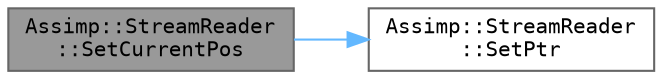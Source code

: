 digraph "Assimp::StreamReader::SetCurrentPos"
{
 // LATEX_PDF_SIZE
  bgcolor="transparent";
  edge [fontname=Terminal,fontsize=10,labelfontname=Helvetica,labelfontsize=10];
  node [fontname=Terminal,fontsize=10,shape=box,height=0.2,width=0.4];
  rankdir="LR";
  Node1 [label="Assimp::StreamReader\l::SetCurrentPos",height=0.2,width=0.4,color="gray40", fillcolor="grey60", style="filled", fontcolor="black",tooltip=" "];
  Node1 -> Node2 [color="steelblue1",style="solid"];
  Node2 [label="Assimp::StreamReader\l::SetPtr",height=0.2,width=0.4,color="grey40", fillcolor="white", style="filled",URL="$class_assimp_1_1_stream_reader.html#af5e2e596b1de08dbcaab89bb5ad1cf48",tooltip=" "];
}
